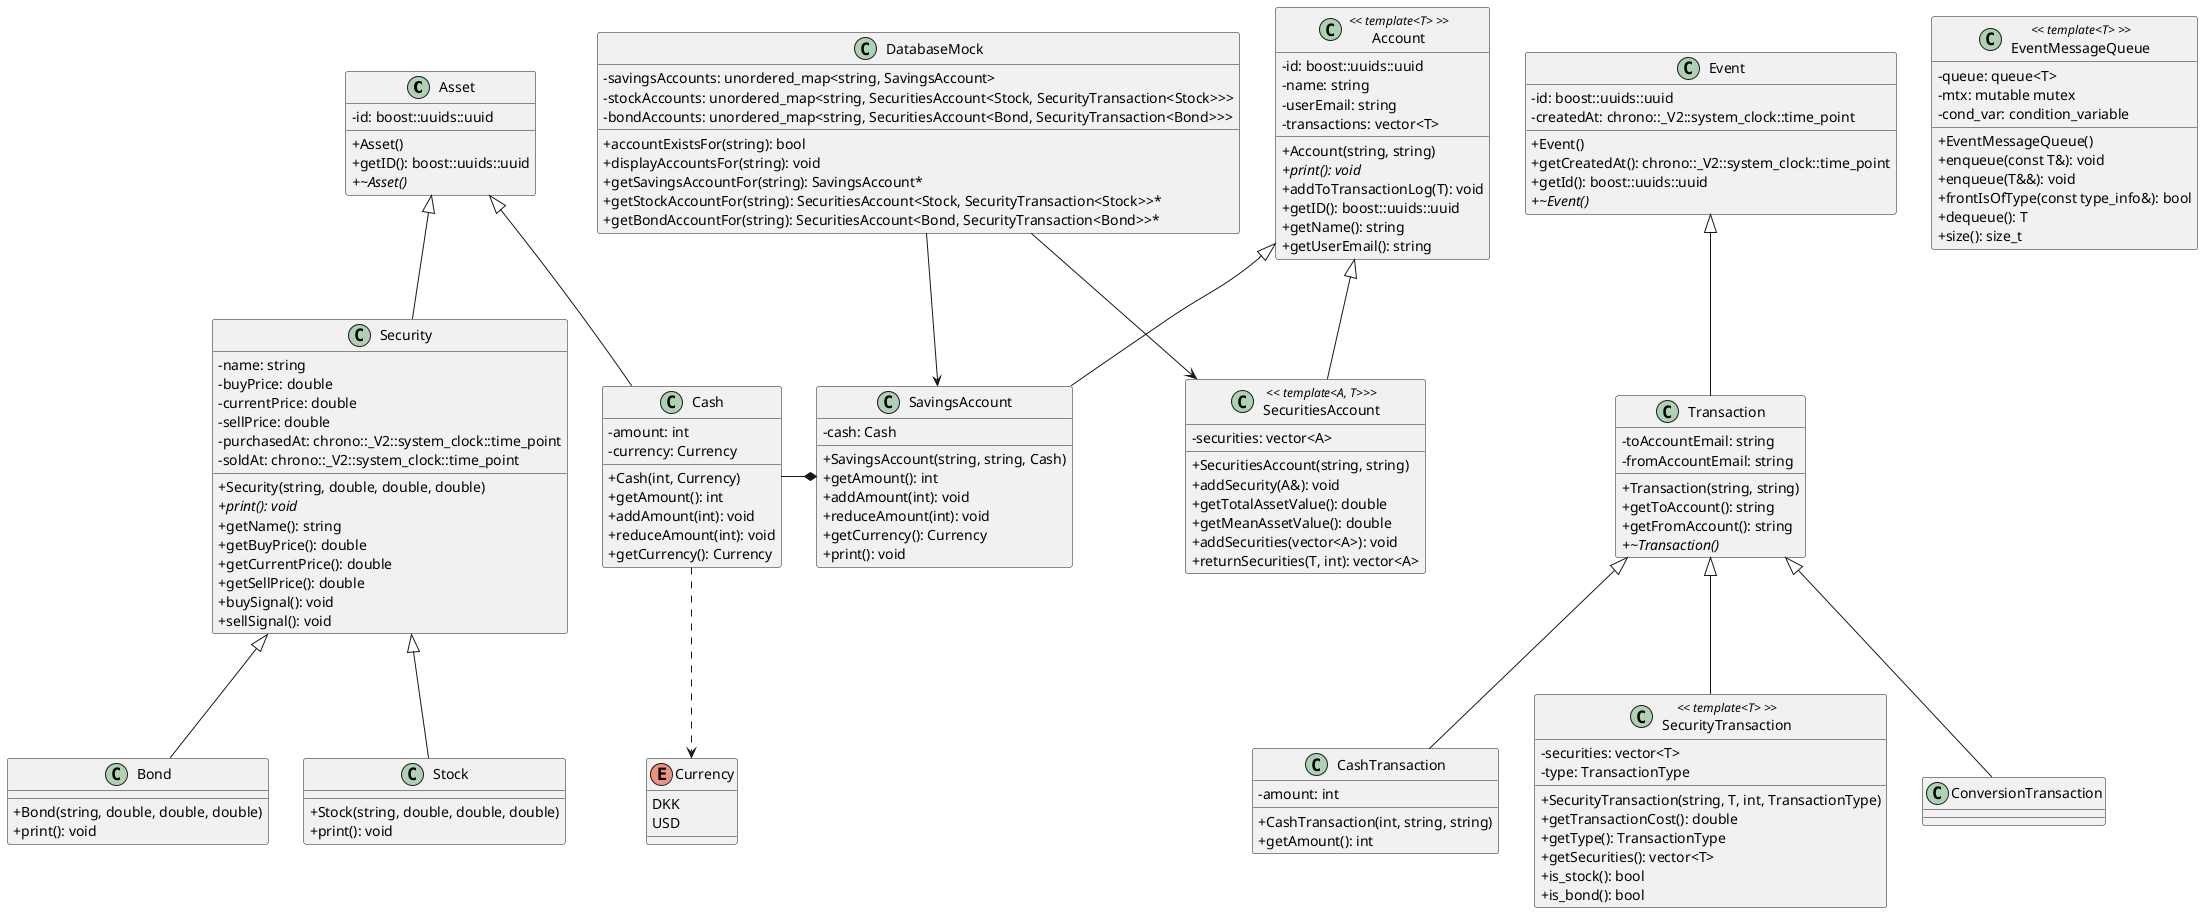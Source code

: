 @startuml
skinparam classAttributeIconSize 0

class Asset {
    -id: boost::uuids::uuid
    +Asset()
    +getID(): boost::uuids::uuid
    +{abstract} ~Asset()
}

class Security {
    -name: string
    -buyPrice: double
    -currentPrice: double
    -sellPrice: double
    -purchasedAt: chrono::_V2::system_clock::time_point
    -soldAt: chrono::_V2::system_clock::time_point
    +Security(string, double, double, double)
    +{abstract} print(): void
    +getName(): string
    +getBuyPrice(): double
    +getCurrentPrice(): double
    +getSellPrice(): double
    +buySignal(): void
    +sellSignal(): void
}

class Bond {
    +Bond(string, double, double, double)
    +print(): void
}

class Stock {
    +Stock(string, double, double, double)
    +print(): void
}

class Cash {
    -amount: int
    -currency: Currency
    +Cash(int, Currency)
    +getAmount(): int
    +addAmount(int): void
    +reduceAmount(int): void
    +getCurrency(): Currency
}

enum Currency {
    DKK
    USD
}

class Event {
    -id: boost::uuids::uuid
    -createdAt: chrono::_V2::system_clock::time_point
    +Event()
    +getCreatedAt(): chrono::_V2::system_clock::time_point
    +getId(): boost::uuids::uuid
    +{abstract} ~Event()
}

class Transaction {
    -toAccountEmail: string
    -fromAccountEmail: string
    +Transaction(string, string)
    +getToAccount(): string
    +getFromAccount(): string
    +{abstract} ~Transaction()
}

class CashTransaction {
    -amount: int
    +CashTransaction(int, string, string)
    +getAmount(): int
}

class SecurityTransaction << template<T> >> {
    -securities: vector<T>
    -type: TransactionType
    +SecurityTransaction(string, T, int, TransactionType)
    +getTransactionCost(): double
    +getType(): TransactionType
    +getSecurities(): vector<T>
    +is_stock(): bool
    +is_bond(): bool
}

class ConversionTransaction {
}

class Account << template<T> >> {
    -id: boost::uuids::uuid
    -name: string
    -userEmail: string
    -transactions: vector<T>
    +Account(string, string)
    +{abstract} print(): void
    +addToTransactionLog(T): void
    +getID(): boost::uuids::uuid
    +getName(): string
    +getUserEmail(): string
}

class SavingsAccount {
    -cash: Cash
    +SavingsAccount(string, string, Cash)
    +getAmount(): int
    +addAmount(int): void
    +reduceAmount(int): void
    +getCurrency(): Currency
    +print(): void
}

class SecuritiesAccount << template<A, T>>> {
    -securities: vector<A>
    +SecuritiesAccount(string, string)
    +addSecurity(A&): void
    +getTotalAssetValue(): double
    +getMeanAssetValue(): double
    +addSecurities(vector<A>): void
    +returnSecurities(T, int): vector<A>
}

class EventMessageQueue << template<T> >> {
    -queue: queue<T>
    -mtx: mutable mutex
    -cond_var: condition_variable
    +EventMessageQueue()
    +enqueue(const T&): void
    +enqueue(T&&): void
    +frontIsOfType(const type_info&): bool
    +dequeue(): T
    +size(): size_t
}

class DatabaseMock {
    -savingsAccounts: unordered_map<string, SavingsAccount>
    -stockAccounts: unordered_map<string, SecuritiesAccount<Stock, SecurityTransaction<Stock>>>
    -bondAccounts: unordered_map<string, SecuritiesAccount<Bond, SecurityTransaction<Bond>>>
    +accountExistsFor(string): bool
    +displayAccountsFor(string): void
    +getSavingsAccountFor(string): SavingsAccount*
    +getStockAccountFor(string): SecuritiesAccount<Stock, SecurityTransaction<Stock>>*
    +getBondAccountFor(string): SecuritiesAccount<Bond, SecurityTransaction<Bond>>*
}

Asset <|-- Cash
Asset <|-- Security
Security <|-- Bond
Security <|-- Stock


Account <|-- SavingsAccount
Account <|-- SecuritiesAccount
Cash ..> Currency
SavingsAccount *-left- Cash

Event <|-- Transaction
Transaction <|-- CashTransaction
Transaction <|-- SecurityTransaction
Transaction <|-- ConversionTransaction

DatabaseMock --> SavingsAccount
DatabaseMock --> SecuritiesAccount

@enduml